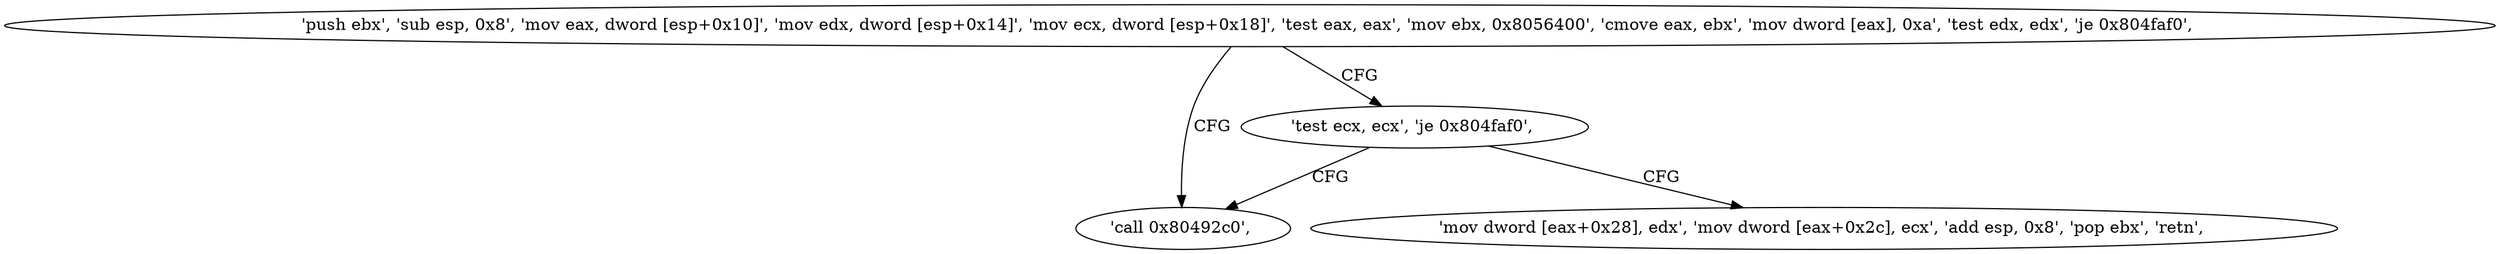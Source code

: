 digraph "func" {
"134544061" [label = "'push ebx', 'sub esp, 0x8', 'mov eax, dword [esp+0x10]', 'mov edx, dword [esp+0x14]', 'mov ecx, dword [esp+0x18]', 'test eax, eax', 'mov ebx, 0x8056400', 'cmove eax, ebx', 'mov dword [eax], 0xa', 'test edx, edx', 'je 0x804faf0', " ]
"134544112" [label = "'call 0x80492c0', " ]
"134544097" [label = "'test ecx, ecx', 'je 0x804faf0', " ]
"134544101" [label = "'mov dword [eax+0x28], edx', 'mov dword [eax+0x2c], ecx', 'add esp, 0x8', 'pop ebx', 'retn', " ]
"134544061" -> "134544112" [ label = "CFG" ]
"134544061" -> "134544097" [ label = "CFG" ]
"134544097" -> "134544112" [ label = "CFG" ]
"134544097" -> "134544101" [ label = "CFG" ]
}
